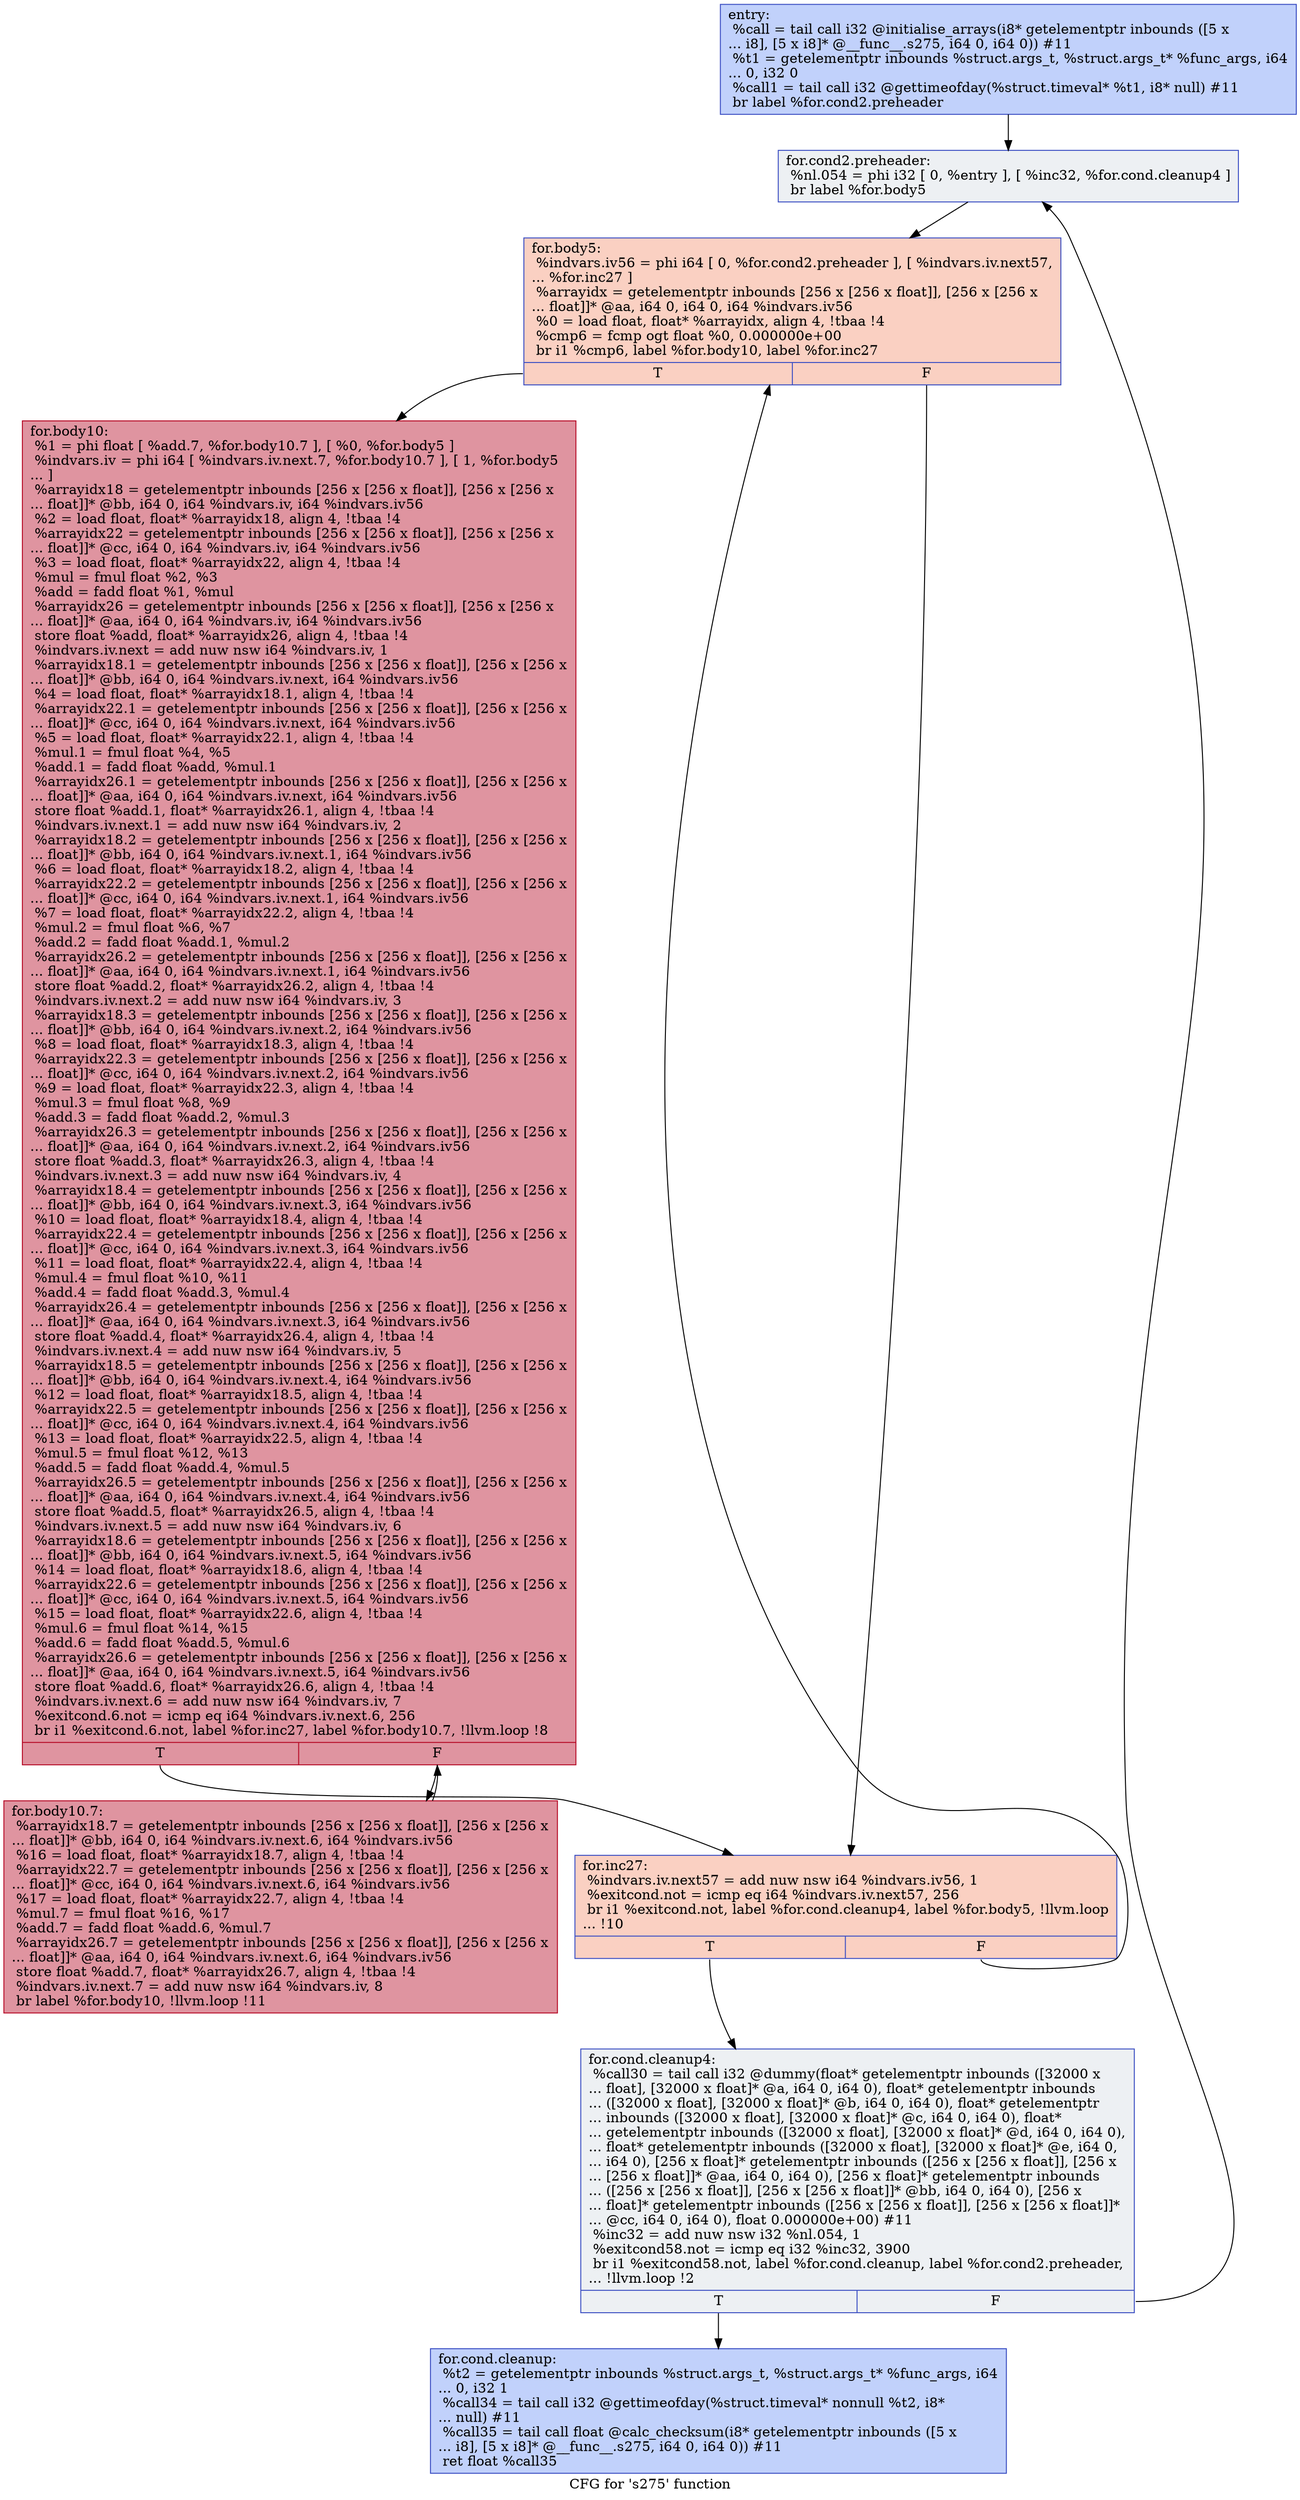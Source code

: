 digraph "CFG for 's275' function" {
	label="CFG for 's275' function";

	Node0x564c93b2b820 [shape=record,color="#3d50c3ff", style=filled, fillcolor="#7396f570",label="{entry:\l  %call = tail call i32 @initialise_arrays(i8* getelementptr inbounds ([5 x\l... i8], [5 x i8]* @__func__.s275, i64 0, i64 0)) #11\l  %t1 = getelementptr inbounds %struct.args_t, %struct.args_t* %func_args, i64\l... 0, i32 0\l  %call1 = tail call i32 @gettimeofday(%struct.timeval* %t1, i8* null) #11\l  br label %for.cond2.preheader\l}"];
	Node0x564c93b2b820 -> Node0x564c93b2bcc0;
	Node0x564c93b2bcc0 [shape=record,color="#3d50c3ff", style=filled, fillcolor="#d6dce470",label="{for.cond2.preheader:                              \l  %nl.054 = phi i32 [ 0, %entry ], [ %inc32, %for.cond.cleanup4 ]\l  br label %for.body5\l}"];
	Node0x564c93b2bcc0 -> Node0x564c93b2bef0;
	Node0x564c93b2bfb0 [shape=record,color="#3d50c3ff", style=filled, fillcolor="#7396f570",label="{for.cond.cleanup:                                 \l  %t2 = getelementptr inbounds %struct.args_t, %struct.args_t* %func_args, i64\l... 0, i32 1\l  %call34 = tail call i32 @gettimeofday(%struct.timeval* nonnull %t2, i8*\l... null) #11\l  %call35 = tail call float @calc_checksum(i8* getelementptr inbounds ([5 x\l... i8], [5 x i8]* @__func__.s275, i64 0, i64 0)) #11\l  ret float %call35\l}"];
	Node0x564c93b2bde0 [shape=record,color="#3d50c3ff", style=filled, fillcolor="#d6dce470",label="{for.cond.cleanup4:                                \l  %call30 = tail call i32 @dummy(float* getelementptr inbounds ([32000 x\l... float], [32000 x float]* @a, i64 0, i64 0), float* getelementptr inbounds\l... ([32000 x float], [32000 x float]* @b, i64 0, i64 0), float* getelementptr\l... inbounds ([32000 x float], [32000 x float]* @c, i64 0, i64 0), float*\l... getelementptr inbounds ([32000 x float], [32000 x float]* @d, i64 0, i64 0),\l... float* getelementptr inbounds ([32000 x float], [32000 x float]* @e, i64 0,\l... i64 0), [256 x float]* getelementptr inbounds ([256 x [256 x float]], [256 x\l... [256 x float]]* @aa, i64 0, i64 0), [256 x float]* getelementptr inbounds\l... ([256 x [256 x float]], [256 x [256 x float]]* @bb, i64 0, i64 0), [256 x\l... float]* getelementptr inbounds ([256 x [256 x float]], [256 x [256 x float]]*\l... @cc, i64 0, i64 0), float 0.000000e+00) #11\l  %inc32 = add nuw nsw i32 %nl.054, 1\l  %exitcond58.not = icmp eq i32 %inc32, 3900\l  br i1 %exitcond58.not, label %for.cond.cleanup, label %for.cond2.preheader,\l... !llvm.loop !2\l|{<s0>T|<s1>F}}"];
	Node0x564c93b2bde0:s0 -> Node0x564c93b2bfb0;
	Node0x564c93b2bde0:s1 -> Node0x564c93b2bcc0;
	Node0x564c93b2bef0 [shape=record,color="#3d50c3ff", style=filled, fillcolor="#f3947570",label="{for.body5:                                        \l  %indvars.iv56 = phi i64 [ 0, %for.cond2.preheader ], [ %indvars.iv.next57,\l... %for.inc27 ]\l  %arrayidx = getelementptr inbounds [256 x [256 x float]], [256 x [256 x\l... float]]* @aa, i64 0, i64 0, i64 %indvars.iv56\l  %0 = load float, float* %arrayidx, align 4, !tbaa !4\l  %cmp6 = fcmp ogt float %0, 0.000000e+00\l  br i1 %cmp6, label %for.body10, label %for.inc27\l|{<s0>T|<s1>F}}"];
	Node0x564c93b2bef0:s0 -> Node0x564c93b2cc30;
	Node0x564c93b2bef0:s1 -> Node0x564c93b2c9f0;
	Node0x564c93b2cc30 [shape=record,color="#b70d28ff", style=filled, fillcolor="#b70d2870",label="{for.body10:                                       \l  %1 = phi float [ %add.7, %for.body10.7 ], [ %0, %for.body5 ]\l  %indvars.iv = phi i64 [ %indvars.iv.next.7, %for.body10.7 ], [ 1, %for.body5\l... ]\l  %arrayidx18 = getelementptr inbounds [256 x [256 x float]], [256 x [256 x\l... float]]* @bb, i64 0, i64 %indvars.iv, i64 %indvars.iv56\l  %2 = load float, float* %arrayidx18, align 4, !tbaa !4\l  %arrayidx22 = getelementptr inbounds [256 x [256 x float]], [256 x [256 x\l... float]]* @cc, i64 0, i64 %indvars.iv, i64 %indvars.iv56\l  %3 = load float, float* %arrayidx22, align 4, !tbaa !4\l  %mul = fmul float %2, %3\l  %add = fadd float %1, %mul\l  %arrayidx26 = getelementptr inbounds [256 x [256 x float]], [256 x [256 x\l... float]]* @aa, i64 0, i64 %indvars.iv, i64 %indvars.iv56\l  store float %add, float* %arrayidx26, align 4, !tbaa !4\l  %indvars.iv.next = add nuw nsw i64 %indvars.iv, 1\l  %arrayidx18.1 = getelementptr inbounds [256 x [256 x float]], [256 x [256 x\l... float]]* @bb, i64 0, i64 %indvars.iv.next, i64 %indvars.iv56\l  %4 = load float, float* %arrayidx18.1, align 4, !tbaa !4\l  %arrayidx22.1 = getelementptr inbounds [256 x [256 x float]], [256 x [256 x\l... float]]* @cc, i64 0, i64 %indvars.iv.next, i64 %indvars.iv56\l  %5 = load float, float* %arrayidx22.1, align 4, !tbaa !4\l  %mul.1 = fmul float %4, %5\l  %add.1 = fadd float %add, %mul.1\l  %arrayidx26.1 = getelementptr inbounds [256 x [256 x float]], [256 x [256 x\l... float]]* @aa, i64 0, i64 %indvars.iv.next, i64 %indvars.iv56\l  store float %add.1, float* %arrayidx26.1, align 4, !tbaa !4\l  %indvars.iv.next.1 = add nuw nsw i64 %indvars.iv, 2\l  %arrayidx18.2 = getelementptr inbounds [256 x [256 x float]], [256 x [256 x\l... float]]* @bb, i64 0, i64 %indvars.iv.next.1, i64 %indvars.iv56\l  %6 = load float, float* %arrayidx18.2, align 4, !tbaa !4\l  %arrayidx22.2 = getelementptr inbounds [256 x [256 x float]], [256 x [256 x\l... float]]* @cc, i64 0, i64 %indvars.iv.next.1, i64 %indvars.iv56\l  %7 = load float, float* %arrayidx22.2, align 4, !tbaa !4\l  %mul.2 = fmul float %6, %7\l  %add.2 = fadd float %add.1, %mul.2\l  %arrayidx26.2 = getelementptr inbounds [256 x [256 x float]], [256 x [256 x\l... float]]* @aa, i64 0, i64 %indvars.iv.next.1, i64 %indvars.iv56\l  store float %add.2, float* %arrayidx26.2, align 4, !tbaa !4\l  %indvars.iv.next.2 = add nuw nsw i64 %indvars.iv, 3\l  %arrayidx18.3 = getelementptr inbounds [256 x [256 x float]], [256 x [256 x\l... float]]* @bb, i64 0, i64 %indvars.iv.next.2, i64 %indvars.iv56\l  %8 = load float, float* %arrayidx18.3, align 4, !tbaa !4\l  %arrayidx22.3 = getelementptr inbounds [256 x [256 x float]], [256 x [256 x\l... float]]* @cc, i64 0, i64 %indvars.iv.next.2, i64 %indvars.iv56\l  %9 = load float, float* %arrayidx22.3, align 4, !tbaa !4\l  %mul.3 = fmul float %8, %9\l  %add.3 = fadd float %add.2, %mul.3\l  %arrayidx26.3 = getelementptr inbounds [256 x [256 x float]], [256 x [256 x\l... float]]* @aa, i64 0, i64 %indvars.iv.next.2, i64 %indvars.iv56\l  store float %add.3, float* %arrayidx26.3, align 4, !tbaa !4\l  %indvars.iv.next.3 = add nuw nsw i64 %indvars.iv, 4\l  %arrayidx18.4 = getelementptr inbounds [256 x [256 x float]], [256 x [256 x\l... float]]* @bb, i64 0, i64 %indvars.iv.next.3, i64 %indvars.iv56\l  %10 = load float, float* %arrayidx18.4, align 4, !tbaa !4\l  %arrayidx22.4 = getelementptr inbounds [256 x [256 x float]], [256 x [256 x\l... float]]* @cc, i64 0, i64 %indvars.iv.next.3, i64 %indvars.iv56\l  %11 = load float, float* %arrayidx22.4, align 4, !tbaa !4\l  %mul.4 = fmul float %10, %11\l  %add.4 = fadd float %add.3, %mul.4\l  %arrayidx26.4 = getelementptr inbounds [256 x [256 x float]], [256 x [256 x\l... float]]* @aa, i64 0, i64 %indvars.iv.next.3, i64 %indvars.iv56\l  store float %add.4, float* %arrayidx26.4, align 4, !tbaa !4\l  %indvars.iv.next.4 = add nuw nsw i64 %indvars.iv, 5\l  %arrayidx18.5 = getelementptr inbounds [256 x [256 x float]], [256 x [256 x\l... float]]* @bb, i64 0, i64 %indvars.iv.next.4, i64 %indvars.iv56\l  %12 = load float, float* %arrayidx18.5, align 4, !tbaa !4\l  %arrayidx22.5 = getelementptr inbounds [256 x [256 x float]], [256 x [256 x\l... float]]* @cc, i64 0, i64 %indvars.iv.next.4, i64 %indvars.iv56\l  %13 = load float, float* %arrayidx22.5, align 4, !tbaa !4\l  %mul.5 = fmul float %12, %13\l  %add.5 = fadd float %add.4, %mul.5\l  %arrayidx26.5 = getelementptr inbounds [256 x [256 x float]], [256 x [256 x\l... float]]* @aa, i64 0, i64 %indvars.iv.next.4, i64 %indvars.iv56\l  store float %add.5, float* %arrayidx26.5, align 4, !tbaa !4\l  %indvars.iv.next.5 = add nuw nsw i64 %indvars.iv, 6\l  %arrayidx18.6 = getelementptr inbounds [256 x [256 x float]], [256 x [256 x\l... float]]* @bb, i64 0, i64 %indvars.iv.next.5, i64 %indvars.iv56\l  %14 = load float, float* %arrayidx18.6, align 4, !tbaa !4\l  %arrayidx22.6 = getelementptr inbounds [256 x [256 x float]], [256 x [256 x\l... float]]* @cc, i64 0, i64 %indvars.iv.next.5, i64 %indvars.iv56\l  %15 = load float, float* %arrayidx22.6, align 4, !tbaa !4\l  %mul.6 = fmul float %14, %15\l  %add.6 = fadd float %add.5, %mul.6\l  %arrayidx26.6 = getelementptr inbounds [256 x [256 x float]], [256 x [256 x\l... float]]* @aa, i64 0, i64 %indvars.iv.next.5, i64 %indvars.iv56\l  store float %add.6, float* %arrayidx26.6, align 4, !tbaa !4\l  %indvars.iv.next.6 = add nuw nsw i64 %indvars.iv, 7\l  %exitcond.6.not = icmp eq i64 %indvars.iv.next.6, 256\l  br i1 %exitcond.6.not, label %for.inc27, label %for.body10.7, !llvm.loop !8\l|{<s0>T|<s1>F}}"];
	Node0x564c93b2cc30:s0 -> Node0x564c93b2c9f0;
	Node0x564c93b2cc30:s1 -> Node0x564c93b2cdb0;
	Node0x564c93b2c9f0 [shape=record,color="#3d50c3ff", style=filled, fillcolor="#f3947570",label="{for.inc27:                                        \l  %indvars.iv.next57 = add nuw nsw i64 %indvars.iv56, 1\l  %exitcond.not = icmp eq i64 %indvars.iv.next57, 256\l  br i1 %exitcond.not, label %for.cond.cleanup4, label %for.body5, !llvm.loop\l... !10\l|{<s0>T|<s1>F}}"];
	Node0x564c93b2c9f0:s0 -> Node0x564c93b2bde0;
	Node0x564c93b2c9f0:s1 -> Node0x564c93b2bef0;
	Node0x564c93b2cdb0 [shape=record,color="#b70d28ff", style=filled, fillcolor="#b70d2870",label="{for.body10.7:                                     \l  %arrayidx18.7 = getelementptr inbounds [256 x [256 x float]], [256 x [256 x\l... float]]* @bb, i64 0, i64 %indvars.iv.next.6, i64 %indvars.iv56\l  %16 = load float, float* %arrayidx18.7, align 4, !tbaa !4\l  %arrayidx22.7 = getelementptr inbounds [256 x [256 x float]], [256 x [256 x\l... float]]* @cc, i64 0, i64 %indvars.iv.next.6, i64 %indvars.iv56\l  %17 = load float, float* %arrayidx22.7, align 4, !tbaa !4\l  %mul.7 = fmul float %16, %17\l  %add.7 = fadd float %add.6, %mul.7\l  %arrayidx26.7 = getelementptr inbounds [256 x [256 x float]], [256 x [256 x\l... float]]* @aa, i64 0, i64 %indvars.iv.next.6, i64 %indvars.iv56\l  store float %add.7, float* %arrayidx26.7, align 4, !tbaa !4\l  %indvars.iv.next.7 = add nuw nsw i64 %indvars.iv, 8\l  br label %for.body10, !llvm.loop !11\l}"];
	Node0x564c93b2cdb0 -> Node0x564c93b2cc30;
}
